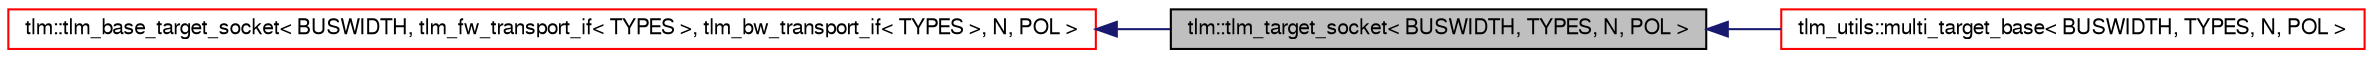 digraph G
{
  edge [fontname="FreeSans",fontsize="10",labelfontname="FreeSans",labelfontsize="10"];
  node [fontname="FreeSans",fontsize="10",shape=record];
  rankdir=LR;
  Node1 [label="tlm::tlm_target_socket\< BUSWIDTH, TYPES, N, POL \>",height=0.2,width=0.4,color="black", fillcolor="grey75", style="filled" fontcolor="black"];
  Node2 -> Node1 [dir=back,color="midnightblue",fontsize="10",style="solid",fontname="FreeSans"];
  Node2 [label="tlm::tlm_base_target_socket\< BUSWIDTH, tlm_fw_transport_if\< TYPES \>, tlm_bw_transport_if\< TYPES \>, N, POL \>",height=0.2,width=0.4,color="red", fillcolor="white", style="filled",URL="$a00060.html"];
  Node1 -> Node3 [dir=back,color="midnightblue",fontsize="10",style="solid",fontname="FreeSans"];
  Node3 [label="tlm_utils::multi_target_base\< BUSWIDTH, TYPES, N, POL \>",height=0.2,width=0.4,color="red", fillcolor="white", style="filled",URL="$a00021.html"];
}
